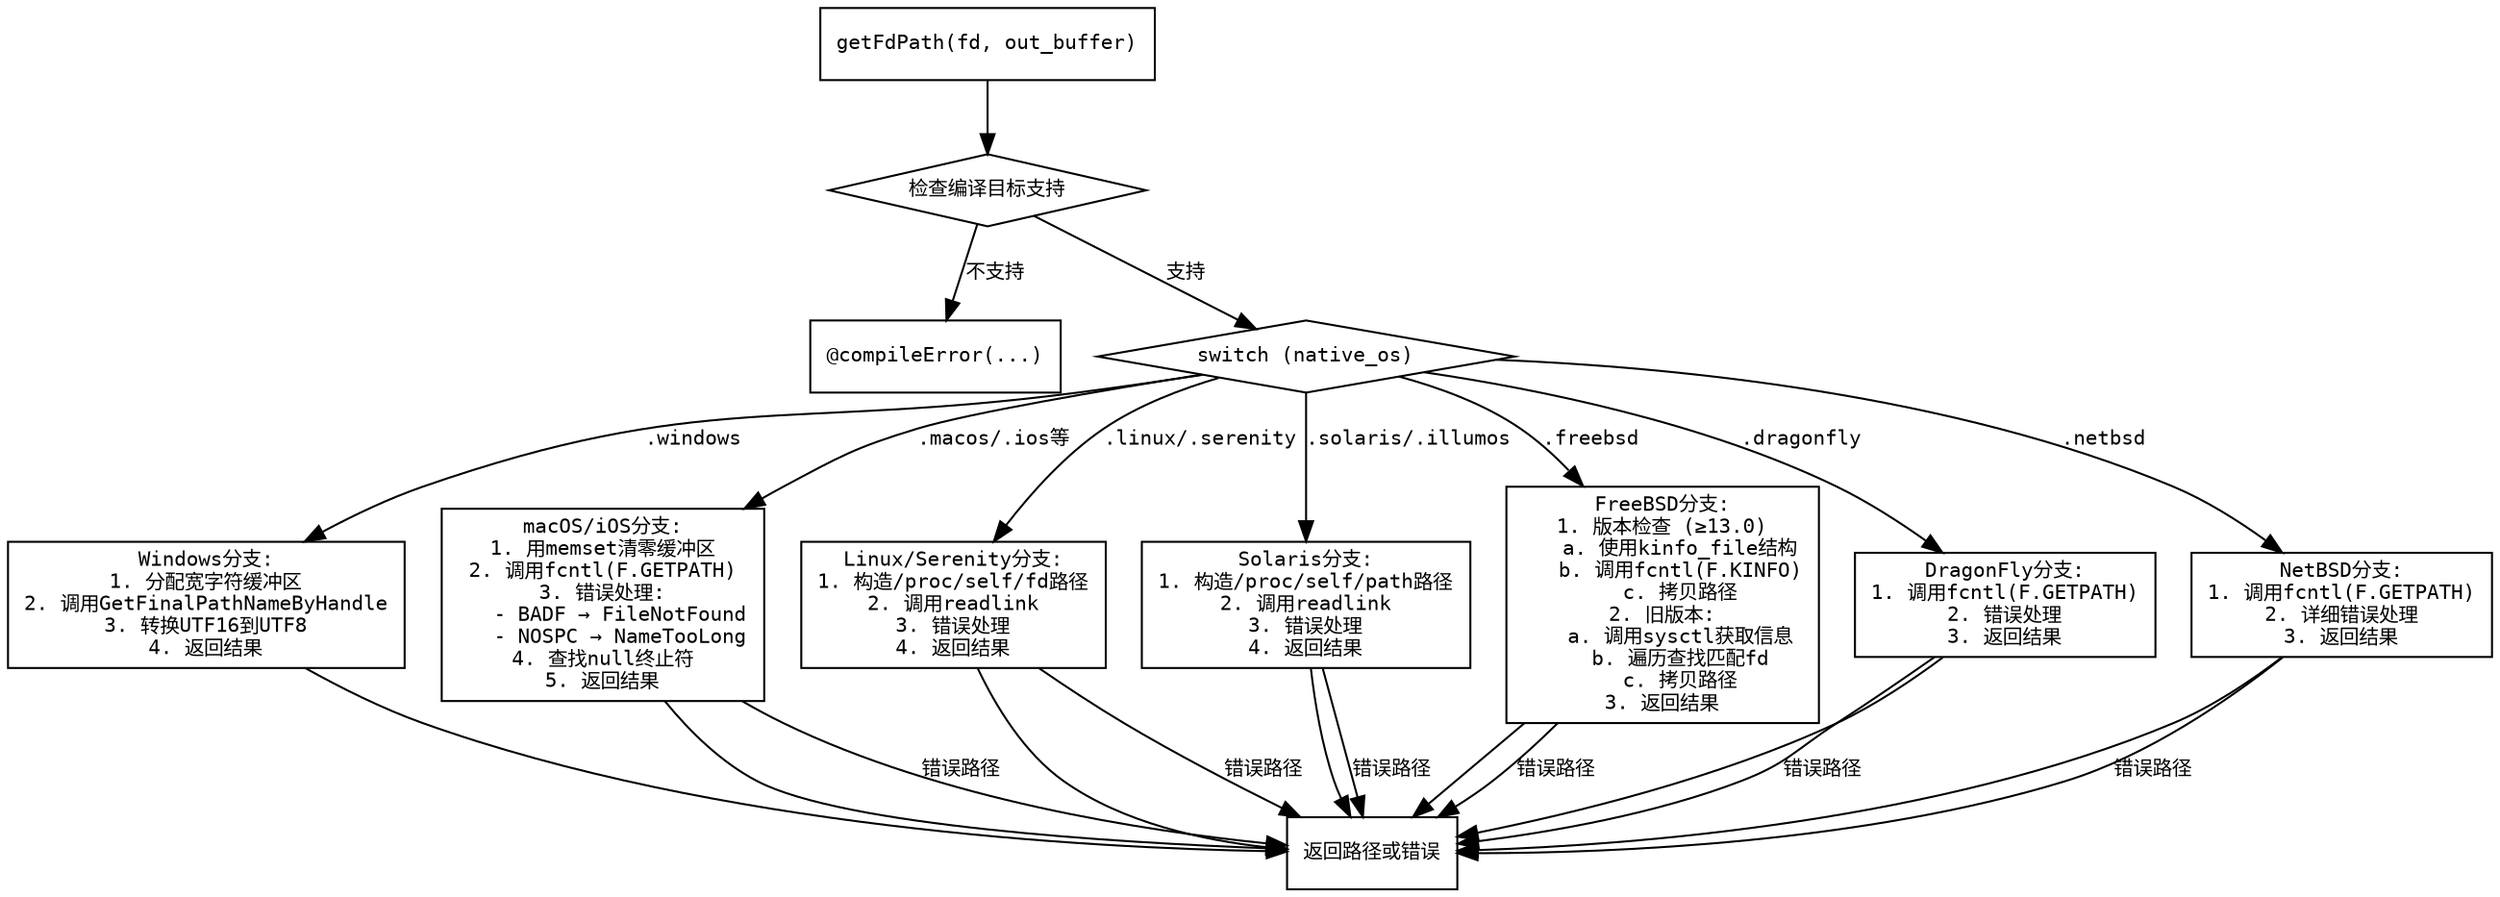 
digraph flowchart {
    node [shape=rectangle, fontname="Courier", fontsize=10];
    edge [fontname="Courier", fontsize=10];

    start [label="getFdPath(fd, out_buffer)"];
    check_target [label="检查编译目标支持", shape=diamond];
    compile_error [label="@compileError(...)"];
    switch_os [label="switch (native_os)", shape=diamond];
    
    start -> check_target;
    
    check_target -> compile_error [label="不支持"];
    check_target -> switch_os [label="支持"];

    // Windows分支
    win_block [label=
        "Windows分支:\n"+
        "1. 分配宽字符缓冲区\n"+
        "2. 调用GetFinalPathNameByHandle\n"+
        "3. 转换UTF16到UTF8\n"+
        "4. 返回结果"
    ];
    
    // macOS/iOS分支
    mac_block [label=
        "macOS/iOS分支:\n"+
        "1. 用memset清零缓冲区\n"+
        "2. 调用fcntl(F.GETPATH)\n"+
        "3. 错误处理:\n"+
        "   - BADF → FileNotFound\n"+
        "   - NOSPC → NameTooLong\n"+
        "4. 查找null终止符\n"+
        "5. 返回结果"
    ];

    // Linux分支
    linux_block [label=
        "Linux/Serenity分支:\n"+
        "1. 构造/proc/self/fd路径\n"+
        "2. 调用readlink\n"+
        "3. 错误处理\n"+
        "4. 返回结果"
    ];

    // Solaris分支
    solaris_block [label=
        "Solaris分支:\n"+
        "1. 构造/proc/self/path路径\n"+
        "2. 调用readlink\n"+
        "3. 错误处理\n"+
        "4. 返回结果"
    ];

    // FreeBSD分支
    freebsd_block [label=
        "FreeBSD分支:\n"+
        "1. 版本检查 (≥13.0)\n"+
        "   a. 使用kinfo_file结构\n"+
        "   b. 调用fcntl(F.KINFO)\n"+
        "   c. 拷贝路径\n"+
        "2. 旧版本:\n"+
        "   a. 调用sysctl获取信息\n"+
        "   b. 遍历查找匹配fd\n"+
        "   c. 拷贝路径\n"+
        "3. 返回结果"
    ];

    // DragonFly分支
    dragonfly_block [label=
        "DragonFly分支:\n"+
        "1. 调用fcntl(F.GETPATH)\n"+
        "2. 错误处理\n"+
        "3. 返回结果"
    ];

    // NetBSD分支
    netbsd_block [label=
        "NetBSD分支:\n"+
        "1. 调用fcntl(F.GETPATH)\n"+
        "2. 详细错误处理\n"+
        "3. 返回结果"
    ];

    end [label="返回路径或错误"];

    switch_os -> win_block [label=".windows"];
    switch_os -> mac_block [label=".macos/.ios等"];
    switch_os -> linux_block [label=".linux/.serenity"];
    switch_os -> solaris_block [label=".solaris/.illumos"];
    switch_os -> freebsd_block [label=".freebsd"];
    switch_os -> dragonfly_block [label=".dragonfly"];
    switch_os -> netbsd_block [label=".netbsd"];

    win_block -> end;
    mac_block -> end;
    linux_block -> end;
    solaris_block -> end;
    freebsd_block -> end;
    dragonfly_block -> end;
    netbsd_block -> end;

    // 错误处理连接
    mac_block -> end [label="错误路径"];
    linux_block -> end [label="错误路径"];
    solaris_block -> end [label="错误路径"];
    freebsd_block -> end [label="错误路径"];
    dragonfly_block -> end [label="错误路径"];
    netbsd_block -> end [label="错误路径"];
}
